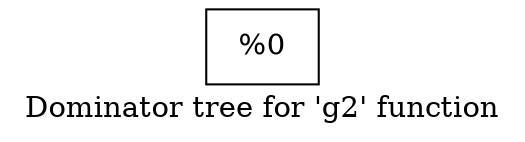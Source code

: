 digraph "Dominator tree for 'g2' function" {
	label="Dominator tree for 'g2' function";

	Node0x23b42f0 [shape=record,label="{%0}"];
}

